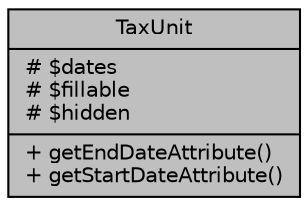digraph "TaxUnit"
{
 // LATEX_PDF_SIZE
  bgcolor="transparent";
  edge [fontname="Helvetica",fontsize="10",labelfontname="Helvetica",labelfontsize="10"];
  node [fontname="Helvetica",fontsize="10",shape=record];
  Node1 [label="{TaxUnit\n|# $dates\l# $fillable\l# $hidden\l|+ getEndDateAttribute()\l+ getStartDateAttribute()\l}",height=0.2,width=0.4,color="black", fillcolor="grey75", style="filled", fontcolor="black",tooltip="Datos de Unidades Tributarias (U.T.)"];
}
